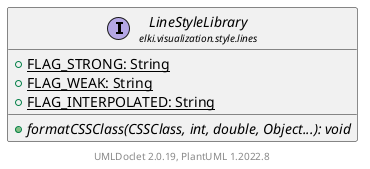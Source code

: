 @startuml
    remove .*\.(Instance|Par|Parameterizer|Factory)$
    set namespaceSeparator none
    hide empty fields
    hide empty methods

    interface "<size:14>LineStyleLibrary\n<size:10>elki.visualization.style.lines" as elki.visualization.style.lines.LineStyleLibrary [[LineStyleLibrary.html]] {
        {static} +FLAG_STRONG: String
        {static} +FLAG_WEAK: String
        {static} +FLAG_INTERPOLATED: String
        {abstract} +formatCSSClass(CSSClass, int, double, Object...): void
    }

    center footer UMLDoclet 2.0.19, PlantUML 1.2022.8
@enduml

